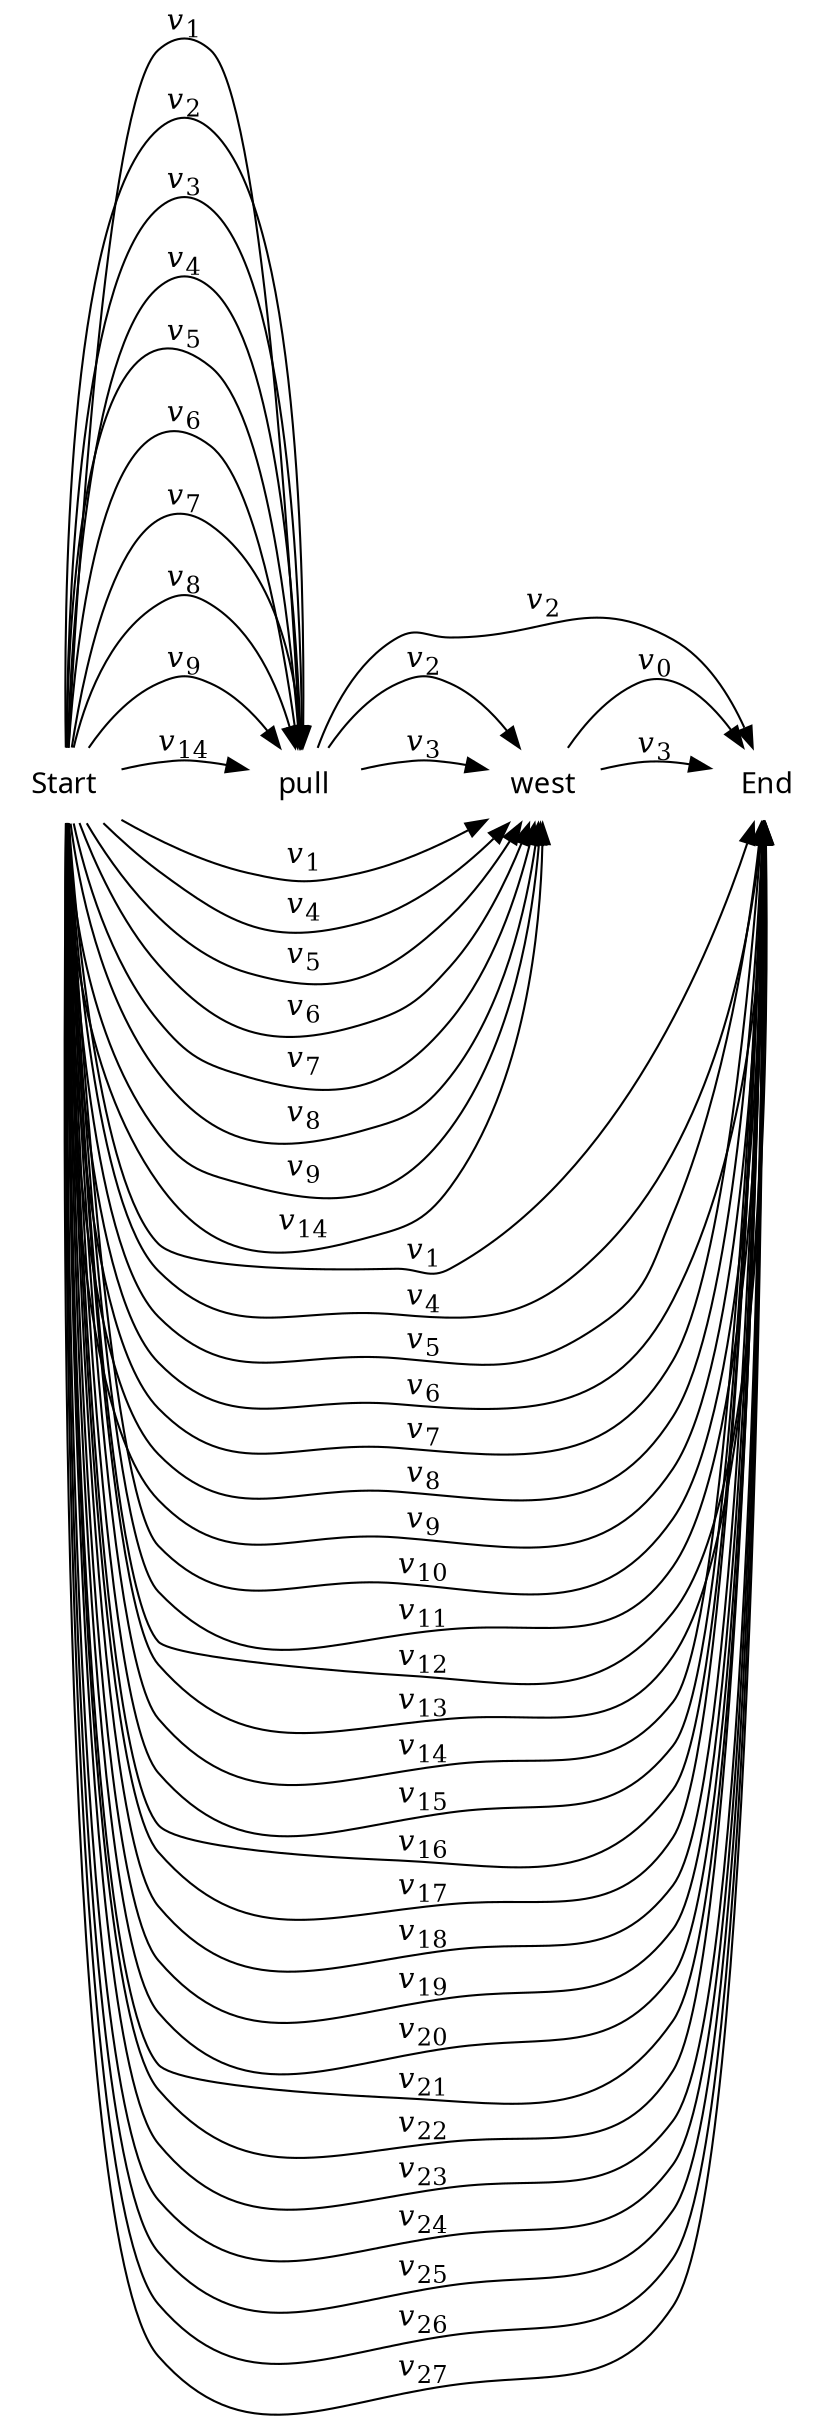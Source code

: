 digraph cat {
rankdir=LR
node [shape=plaintext]
edge [arrowhead=normal]

0 [label="Start",fontname="sans"]
1 [label="pull",fontname="sans"]
2 [label="west",fontname="sans"]
3 [label="End",fontname="sans"]

0 -> 1 [label=<<i>v</i><sub>1</sub>>]
0 -> 2 [label=<<i>v</i><sub>1</sub>>]
0 -> 3 [label=<<i>v</i><sub>1</sub>>]
0 -> 1 [label=<<i>v</i><sub>2</sub>>]
0 -> 1 [label=<<i>v</i><sub>3</sub>>]
0 -> 1 [label=<<i>v</i><sub>4</sub>>]
0 -> 2 [label=<<i>v</i><sub>4</sub>>]
0 -> 3 [label=<<i>v</i><sub>4</sub>>]
0 -> 1 [label=<<i>v</i><sub>5</sub>>]
0 -> 2 [label=<<i>v</i><sub>5</sub>>]
0 -> 3 [label=<<i>v</i><sub>5</sub>>]
0 -> 1 [label=<<i>v</i><sub>6</sub>>]
0 -> 2 [label=<<i>v</i><sub>6</sub>>]
0 -> 3 [label=<<i>v</i><sub>6</sub>>]
0 -> 1 [label=<<i>v</i><sub>7</sub>>]
0 -> 2 [label=<<i>v</i><sub>7</sub>>]
0 -> 3 [label=<<i>v</i><sub>7</sub>>]
0 -> 1 [label=<<i>v</i><sub>8</sub>>]
0 -> 2 [label=<<i>v</i><sub>8</sub>>]
0 -> 3 [label=<<i>v</i><sub>8</sub>>]
0 -> 1 [label=<<i>v</i><sub>9</sub>>]
0 -> 2 [label=<<i>v</i><sub>9</sub>>]
0 -> 3 [label=<<i>v</i><sub>9</sub>>]
0 -> 3 [label=<<i>v</i><sub>10</sub>>]
0 -> 3 [label=<<i>v</i><sub>11</sub>>]
0 -> 3 [label=<<i>v</i><sub>12</sub>>]
0 -> 3 [label=<<i>v</i><sub>13</sub>>]
0 -> 1 [label=<<i>v</i><sub>14</sub>>]
0 -> 2 [label=<<i>v</i><sub>14</sub>>]
0 -> 3 [label=<<i>v</i><sub>14</sub>>]
0 -> 3 [label=<<i>v</i><sub>15</sub>>]
0 -> 3 [label=<<i>v</i><sub>16</sub>>]
0 -> 3 [label=<<i>v</i><sub>17</sub>>]
0 -> 3 [label=<<i>v</i><sub>18</sub>>]
0 -> 3 [label=<<i>v</i><sub>19</sub>>]
0 -> 3 [label=<<i>v</i><sub>20</sub>>]
0 -> 3 [label=<<i>v</i><sub>21</sub>>]
0 -> 3 [label=<<i>v</i><sub>22</sub>>]
0 -> 3 [label=<<i>v</i><sub>23</sub>>]
0 -> 3 [label=<<i>v</i><sub>24</sub>>]
0 -> 3 [label=<<i>v</i><sub>25</sub>>]
0 -> 3 [label=<<i>v</i><sub>26</sub>>]
0 -> 3 [label=<<i>v</i><sub>27</sub>>]
1 -> 2 [label=<<i>v</i><sub>2</sub>>]
1 -> 3 [label=<<i>v</i><sub>2</sub>>]
1 -> 2 [label=<<i>v</i><sub>3</sub>>]
2 -> 3 [label=<<i>v</i><sub>0</sub>>]
2 -> 3 [label=<<i>v</i><sub>3</sub>>]

# To line up the actions
0 -> 1 [weight=100,style=invis]
1 -> 2 [weight=100,style=invis]
2 -> 3 [weight=100,style=invis]
}
